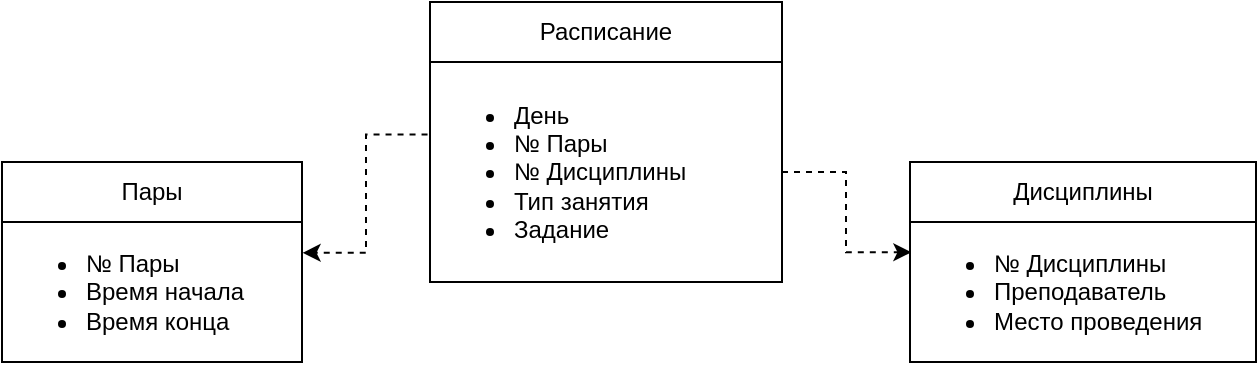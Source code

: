 <mxfile>
    <diagram id="_9ytG60nKZu2OOi8pl9j" name="Страница 1">
        <mxGraphModel dx="708" dy="567" grid="1" gridSize="10" guides="1" tooltips="1" connect="1" arrows="1" fold="1" page="1" pageScale="1" pageWidth="827" pageHeight="1169" math="0" shadow="0">
            <root>
                <mxCell id="0"/>
                <mxCell id="1" parent="0"/>
                <mxCell id="18" style="edgeStyle=orthogonalEdgeStyle;rounded=0;orthogonalLoop=1;jettySize=auto;html=1;entryX=0.004;entryY=0.216;entryDx=0;entryDy=0;entryPerimeter=0;exitX=1;exitY=0.5;exitDx=0;exitDy=0;dashed=1;" edge="1" parent="1" source="7" target="14">
                    <mxGeometry relative="1" as="geometry"/>
                </mxCell>
                <mxCell id="19" style="edgeStyle=orthogonalEdgeStyle;rounded=0;orthogonalLoop=1;jettySize=auto;html=1;entryX=1.002;entryY=0.22;entryDx=0;entryDy=0;entryPerimeter=0;dashed=1;exitX=-0.007;exitY=0.33;exitDx=0;exitDy=0;exitPerimeter=0;" edge="1" parent="1" source="7" target="9">
                    <mxGeometry relative="1" as="geometry">
                        <mxPoint x="414" y="140" as="sourcePoint"/>
                    </mxGeometry>
                </mxCell>
                <mxCell id="7" value="&lt;ul&gt;&lt;li&gt;&lt;span&gt;День&lt;/span&gt;&lt;/li&gt;&lt;li&gt;&lt;span&gt;№ Пары&lt;/span&gt;&lt;/li&gt;&lt;li&gt;&lt;span&gt;№ Дисциплины&lt;/span&gt;&lt;/li&gt;&lt;li&gt;&lt;span&gt;Тип занятия&lt;/span&gt;&lt;/li&gt;&lt;li&gt;&lt;span&gt;Задание&lt;/span&gt;&lt;/li&gt;&lt;/ul&gt;" style="rounded=0;whiteSpace=wrap;html=1;align=left;verticalAlign=middle;" vertex="1" parent="1">
                    <mxGeometry x="414" y="100" width="176" height="110" as="geometry"/>
                </mxCell>
                <mxCell id="8" value="Расписание" style="rounded=0;whiteSpace=wrap;html=1;align=center;verticalAlign=middle;" vertex="1" parent="1">
                    <mxGeometry x="414" y="70" width="176" height="30" as="geometry"/>
                </mxCell>
                <mxCell id="9" value="&lt;ul&gt;&lt;li&gt;№ Пары&lt;/li&gt;&lt;li&gt;Время начала&lt;/li&gt;&lt;li&gt;Время конца&lt;/li&gt;&lt;/ul&gt;" style="rounded=0;whiteSpace=wrap;html=1;align=left;verticalAlign=middle;" vertex="1" parent="1">
                    <mxGeometry x="200" y="180" width="150" height="70" as="geometry"/>
                </mxCell>
                <mxCell id="10" value="Пары" style="rounded=0;whiteSpace=wrap;html=1;align=center;verticalAlign=middle;" vertex="1" parent="1">
                    <mxGeometry x="200" y="150" width="150" height="30" as="geometry"/>
                </mxCell>
                <mxCell id="14" value="&lt;ul&gt;&lt;li&gt;№ Дисциплины&lt;/li&gt;&lt;li&gt;Преподаватель&lt;/li&gt;&lt;li&gt;Место проведения&lt;/li&gt;&lt;/ul&gt;" style="rounded=0;whiteSpace=wrap;html=1;align=left;verticalAlign=middle;" vertex="1" parent="1">
                    <mxGeometry x="654" y="180" width="173" height="70" as="geometry"/>
                </mxCell>
                <mxCell id="15" value="Дисциплины" style="rounded=0;whiteSpace=wrap;html=1;align=center;verticalAlign=middle;" vertex="1" parent="1">
                    <mxGeometry x="654" y="150" width="173" height="30" as="geometry"/>
                </mxCell>
            </root>
        </mxGraphModel>
    </diagram>
</mxfile>